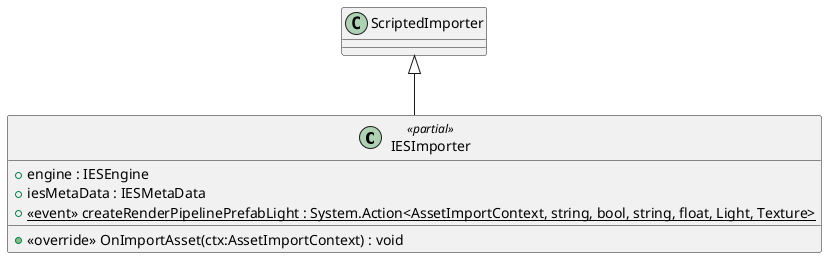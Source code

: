 @startuml
class IESImporter <<partial>> {
    + engine : IESEngine
    + iesMetaData : IESMetaData
    + {static}  <<event>> createRenderPipelinePrefabLight : System.Action<AssetImportContext, string, bool, string, float, Light, Texture> 
    + <<override>> OnImportAsset(ctx:AssetImportContext) : void
}
ScriptedImporter <|-- IESImporter
@enduml
